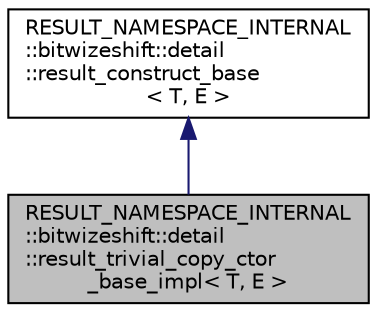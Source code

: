 digraph "RESULT_NAMESPACE_INTERNAL::bitwizeshift::detail::result_trivial_copy_ctor_base_impl&lt; T, E &gt;"
{
 // LATEX_PDF_SIZE
  edge [fontname="Helvetica",fontsize="10",labelfontname="Helvetica",labelfontsize="10"];
  node [fontname="Helvetica",fontsize="10",shape=record];
  Node1 [label="RESULT_NAMESPACE_INTERNAL\l::bitwizeshift::detail\l::result_trivial_copy_ctor\l_base_impl\< T, E \>",height=0.2,width=0.4,color="black", fillcolor="grey75", style="filled", fontcolor="black",tooltip=" "];
  Node2 -> Node1 [dir="back",color="midnightblue",fontsize="10",style="solid",fontname="Helvetica"];
  Node2 [label="RESULT_NAMESPACE_INTERNAL\l::bitwizeshift::detail\l::result_construct_base\l\< T, E \>",height=0.2,width=0.4,color="black", fillcolor="white", style="filled",URL="$da/d58/structRESULT__NAMESPACE__INTERNAL_1_1bitwizeshift_1_1detail_1_1result__construct__base.html",tooltip="Base class of assignment to enable construction and assignment."];
}
